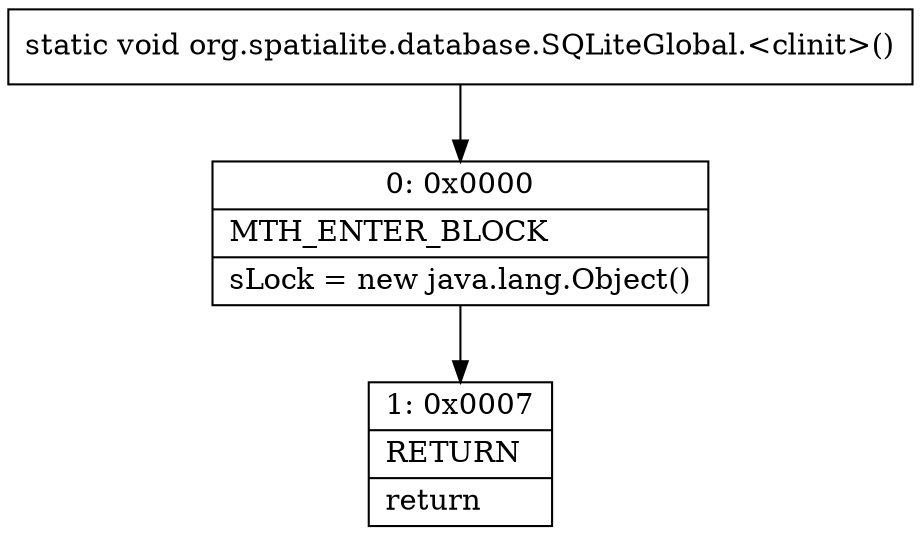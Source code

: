 digraph "CFG fororg.spatialite.database.SQLiteGlobal.\<clinit\>()V" {
Node_0 [shape=record,label="{0\:\ 0x0000|MTH_ENTER_BLOCK\l|sLock = new java.lang.Object()\l}"];
Node_1 [shape=record,label="{1\:\ 0x0007|RETURN\l|return\l}"];
MethodNode[shape=record,label="{static void org.spatialite.database.SQLiteGlobal.\<clinit\>() }"];
MethodNode -> Node_0;
Node_0 -> Node_1;
}


